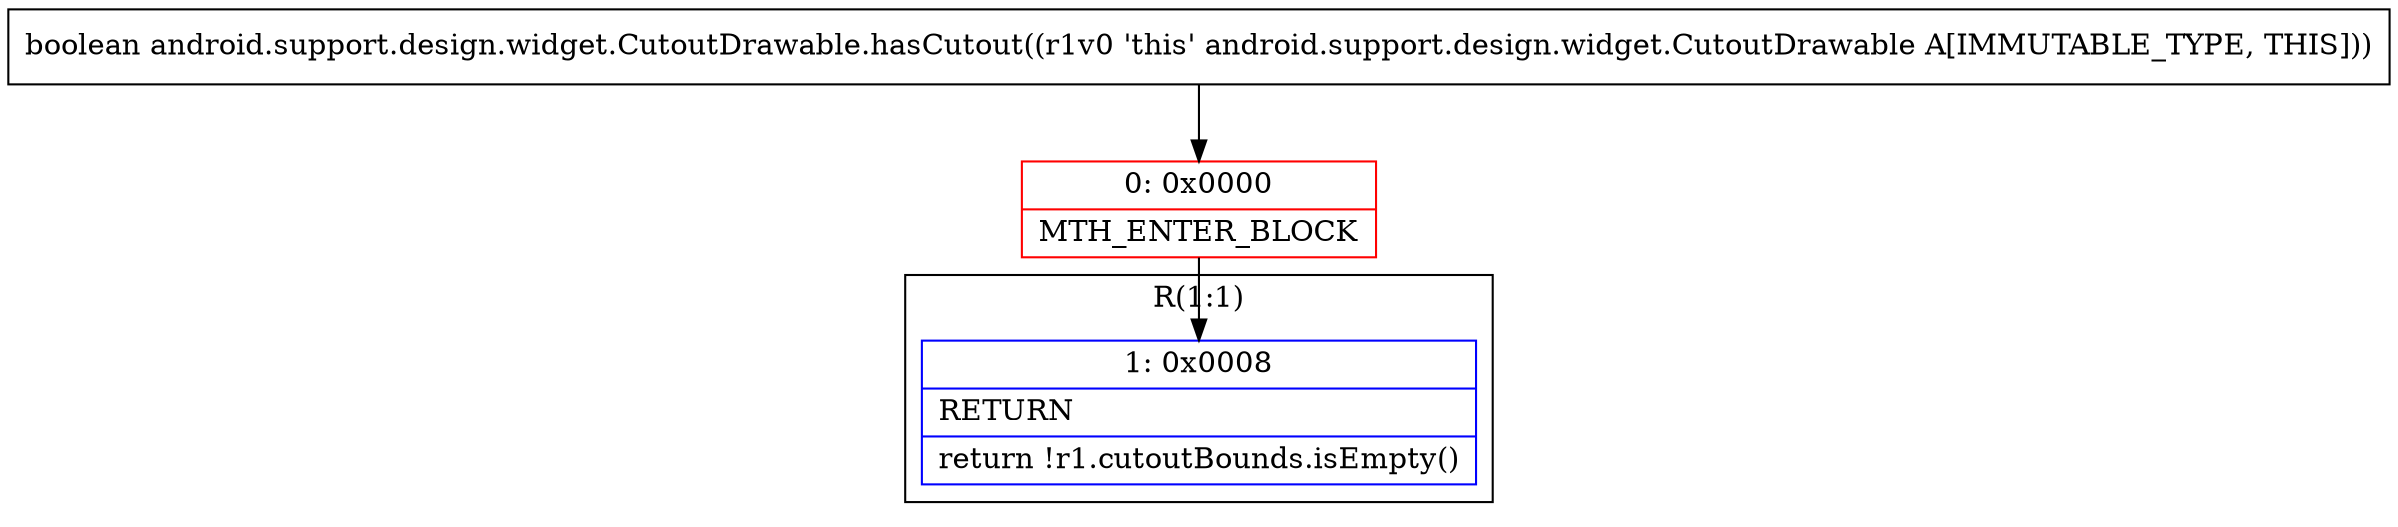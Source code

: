 digraph "CFG forandroid.support.design.widget.CutoutDrawable.hasCutout()Z" {
subgraph cluster_Region_2000603291 {
label = "R(1:1)";
node [shape=record,color=blue];
Node_1 [shape=record,label="{1\:\ 0x0008|RETURN\l|return !r1.cutoutBounds.isEmpty()\l}"];
}
Node_0 [shape=record,color=red,label="{0\:\ 0x0000|MTH_ENTER_BLOCK\l}"];
MethodNode[shape=record,label="{boolean android.support.design.widget.CutoutDrawable.hasCutout((r1v0 'this' android.support.design.widget.CutoutDrawable A[IMMUTABLE_TYPE, THIS])) }"];
MethodNode -> Node_0;
Node_0 -> Node_1;
}

